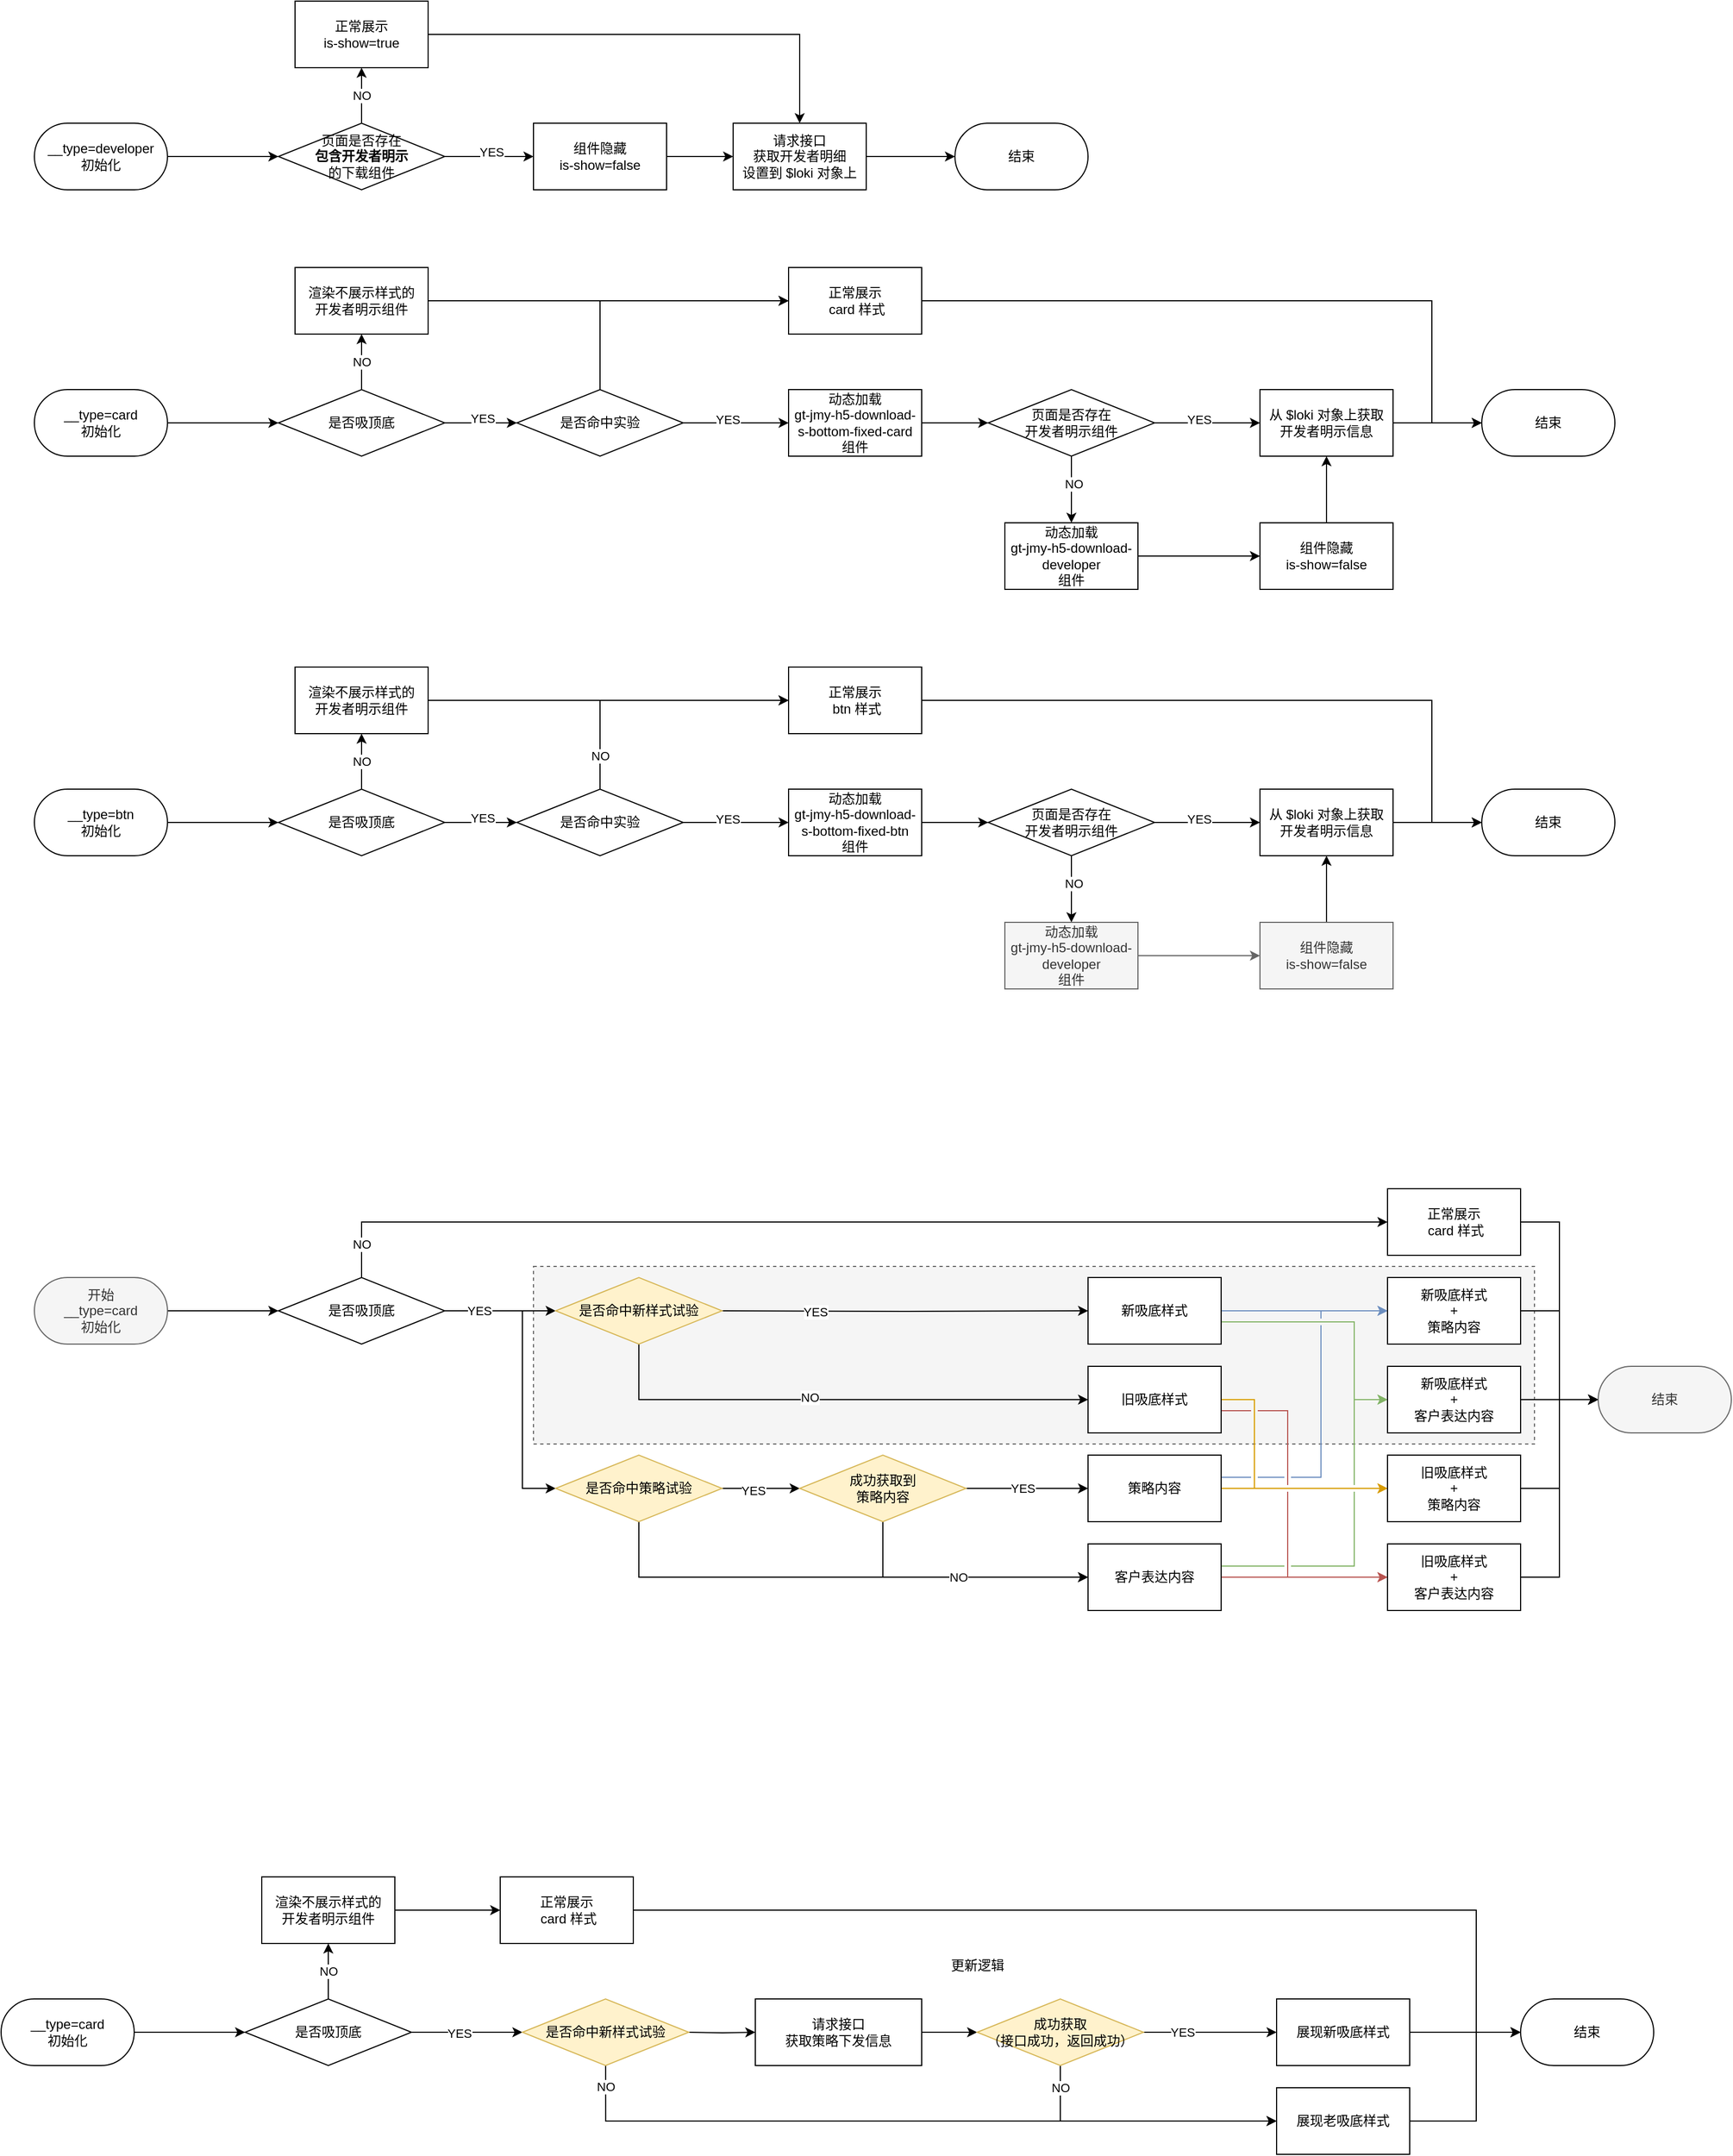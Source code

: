 <mxfile version="15.8.2" type="github">
  <diagram id="0uxpw8byp_DEsFdJM_-7" name="第 1 页">
    <mxGraphModel dx="1796" dy="1246" grid="1" gridSize="10" guides="1" tooltips="1" connect="1" arrows="1" fold="1" page="1" pageScale="1" pageWidth="2339" pageHeight="3300" math="0" shadow="0">
      <root>
        <mxCell id="0" />
        <mxCell id="1" parent="0" />
        <mxCell id="_7BlRT7p0UOfWrWNUZ_J-142" value="" style="rounded=0;whiteSpace=wrap;html=1;dashed=1;fontColor=#333333;strokeColor=#666666;fillColor=#f5f5f5;" vertex="1" parent="1">
          <mxGeometry x="650" y="1340" width="902.5" height="160" as="geometry" />
        </mxCell>
        <mxCell id="JkWxlJZMfmTffYu8_tzW-5" value="" style="edgeStyle=orthogonalEdgeStyle;rounded=0;orthogonalLoop=1;jettySize=auto;html=1;" parent="1" source="JkWxlJZMfmTffYu8_tzW-1" target="JkWxlJZMfmTffYu8_tzW-4" edge="1">
          <mxGeometry relative="1" as="geometry" />
        </mxCell>
        <mxCell id="JkWxlJZMfmTffYu8_tzW-1" value="__type=card&lt;br&gt;初始化" style="rounded=1;whiteSpace=wrap;html=1;arcSize=50;" parent="1" vertex="1">
          <mxGeometry x="200" y="550" width="120" height="60" as="geometry" />
        </mxCell>
        <mxCell id="JkWxlJZMfmTffYu8_tzW-7" value="" style="edgeStyle=orthogonalEdgeStyle;rounded=0;orthogonalLoop=1;jettySize=auto;html=1;entryX=0;entryY=0.5;entryDx=0;entryDy=0;" parent="1" source="JkWxlJZMfmTffYu8_tzW-4" target="JkWxlJZMfmTffYu8_tzW-29" edge="1">
          <mxGeometry relative="1" as="geometry">
            <mxPoint x="750" y="580" as="targetPoint" />
          </mxGeometry>
        </mxCell>
        <mxCell id="JkWxlJZMfmTffYu8_tzW-8" value="YES" style="edgeLabel;html=1;align=center;verticalAlign=middle;resizable=0;points=[];" parent="JkWxlJZMfmTffYu8_tzW-7" vertex="1" connectable="0">
          <mxGeometry x="0.032" y="4" relative="1" as="geometry">
            <mxPoint as="offset" />
          </mxGeometry>
        </mxCell>
        <mxCell id="JkWxlJZMfmTffYu8_tzW-10" value="NO&lt;br&gt;" style="edgeStyle=orthogonalEdgeStyle;rounded=0;orthogonalLoop=1;jettySize=auto;html=1;" parent="1" source="JkWxlJZMfmTffYu8_tzW-4" target="JkWxlJZMfmTffYu8_tzW-9" edge="1">
          <mxGeometry relative="1" as="geometry">
            <Array as="points">
              <mxPoint x="495" y="490" />
            </Array>
          </mxGeometry>
        </mxCell>
        <mxCell id="JkWxlJZMfmTffYu8_tzW-4" value="是否吸顶底&lt;span&gt;&lt;br&gt;&lt;/span&gt;" style="rhombus;whiteSpace=wrap;html=1;rounded=1;arcSize=0;" parent="1" vertex="1">
          <mxGeometry x="420" y="550" width="150" height="60" as="geometry" />
        </mxCell>
        <mxCell id="JkWxlJZMfmTffYu8_tzW-34" style="edgeStyle=orthogonalEdgeStyle;rounded=0;orthogonalLoop=1;jettySize=auto;html=1;entryX=0;entryY=0.5;entryDx=0;entryDy=0;" parent="1" source="JkWxlJZMfmTffYu8_tzW-9" target="JkWxlJZMfmTffYu8_tzW-33" edge="1">
          <mxGeometry relative="1" as="geometry" />
        </mxCell>
        <mxCell id="JkWxlJZMfmTffYu8_tzW-9" value="渲染不展示样式的&lt;br&gt;开发者明示组件" style="whiteSpace=wrap;html=1;rounded=1;arcSize=0;" parent="1" vertex="1">
          <mxGeometry x="435" y="440" width="120" height="60" as="geometry" />
        </mxCell>
        <mxCell id="JkWxlJZMfmTffYu8_tzW-12" value="" style="edgeStyle=orthogonalEdgeStyle;rounded=0;orthogonalLoop=1;jettySize=auto;html=1;" parent="1" source="JkWxlJZMfmTffYu8_tzW-13" target="JkWxlJZMfmTffYu8_tzW-17" edge="1">
          <mxGeometry relative="1" as="geometry" />
        </mxCell>
        <mxCell id="JkWxlJZMfmTffYu8_tzW-13" value="__type=developer&lt;br&gt;初始化" style="rounded=1;whiteSpace=wrap;html=1;arcSize=50;" parent="1" vertex="1">
          <mxGeometry x="200" y="310" width="120" height="60" as="geometry" />
        </mxCell>
        <mxCell id="JkWxlJZMfmTffYu8_tzW-14" value="" style="edgeStyle=orthogonalEdgeStyle;rounded=0;orthogonalLoop=1;jettySize=auto;html=1;" parent="1" source="JkWxlJZMfmTffYu8_tzW-17" target="JkWxlJZMfmTffYu8_tzW-18" edge="1">
          <mxGeometry relative="1" as="geometry" />
        </mxCell>
        <mxCell id="JkWxlJZMfmTffYu8_tzW-15" value="YES" style="edgeLabel;html=1;align=center;verticalAlign=middle;resizable=0;points=[];" parent="JkWxlJZMfmTffYu8_tzW-14" vertex="1" connectable="0">
          <mxGeometry x="0.032" y="4" relative="1" as="geometry">
            <mxPoint as="offset" />
          </mxGeometry>
        </mxCell>
        <mxCell id="JkWxlJZMfmTffYu8_tzW-16" value="NO" style="edgeStyle=orthogonalEdgeStyle;rounded=0;orthogonalLoop=1;jettySize=auto;html=1;" parent="1" source="JkWxlJZMfmTffYu8_tzW-17" target="JkWxlJZMfmTffYu8_tzW-20" edge="1">
          <mxGeometry relative="1" as="geometry">
            <Array as="points">
              <mxPoint x="495" y="250" />
            </Array>
          </mxGeometry>
        </mxCell>
        <mxCell id="JkWxlJZMfmTffYu8_tzW-17" value="&lt;span&gt;页面是否存在&lt;br&gt;&lt;b&gt;包含开发者明示&lt;/b&gt;&lt;br&gt;的下载组件&lt;br&gt;&lt;/span&gt;" style="rhombus;whiteSpace=wrap;html=1;rounded=1;arcSize=0;" parent="1" vertex="1">
          <mxGeometry x="420" y="310" width="150" height="60" as="geometry" />
        </mxCell>
        <mxCell id="JkWxlJZMfmTffYu8_tzW-24" value="" style="edgeStyle=orthogonalEdgeStyle;rounded=0;orthogonalLoop=1;jettySize=auto;html=1;" parent="1" source="JkWxlJZMfmTffYu8_tzW-18" target="JkWxlJZMfmTffYu8_tzW-21" edge="1">
          <mxGeometry relative="1" as="geometry" />
        </mxCell>
        <mxCell id="JkWxlJZMfmTffYu8_tzW-18" value="组件隐藏&lt;br&gt;is-show=false" style="whiteSpace=wrap;html=1;rounded=1;arcSize=0;" parent="1" vertex="1">
          <mxGeometry x="650" y="310" width="120" height="60" as="geometry" />
        </mxCell>
        <mxCell id="JkWxlJZMfmTffYu8_tzW-22" value="" style="edgeStyle=orthogonalEdgeStyle;rounded=0;orthogonalLoop=1;jettySize=auto;html=1;" parent="1" source="JkWxlJZMfmTffYu8_tzW-20" target="JkWxlJZMfmTffYu8_tzW-21" edge="1">
          <mxGeometry relative="1" as="geometry" />
        </mxCell>
        <mxCell id="JkWxlJZMfmTffYu8_tzW-20" value="正常展示&lt;br&gt;is-show=true" style="whiteSpace=wrap;html=1;rounded=1;arcSize=0;" parent="1" vertex="1">
          <mxGeometry x="435" y="200" width="120" height="60" as="geometry" />
        </mxCell>
        <mxCell id="JkWxlJZMfmTffYu8_tzW-28" value="" style="edgeStyle=orthogonalEdgeStyle;rounded=0;orthogonalLoop=1;jettySize=auto;html=1;" parent="1" source="JkWxlJZMfmTffYu8_tzW-21" target="JkWxlJZMfmTffYu8_tzW-27" edge="1">
          <mxGeometry relative="1" as="geometry" />
        </mxCell>
        <mxCell id="JkWxlJZMfmTffYu8_tzW-21" value="请求接口&lt;br&gt;获取开发者明细&lt;br&gt;设置到 $loki 对象上" style="whiteSpace=wrap;html=1;rounded=1;arcSize=0;" parent="1" vertex="1">
          <mxGeometry x="830" y="310" width="120" height="60" as="geometry" />
        </mxCell>
        <mxCell id="JkWxlJZMfmTffYu8_tzW-27" value="结束" style="whiteSpace=wrap;html=1;rounded=1;arcSize=50;" parent="1" vertex="1">
          <mxGeometry x="1030" y="310" width="120" height="60" as="geometry" />
        </mxCell>
        <mxCell id="JkWxlJZMfmTffYu8_tzW-31" value="" style="edgeStyle=orthogonalEdgeStyle;rounded=0;orthogonalLoop=1;jettySize=auto;html=1;" parent="1" source="JkWxlJZMfmTffYu8_tzW-29" target="JkWxlJZMfmTffYu8_tzW-30" edge="1">
          <mxGeometry relative="1" as="geometry" />
        </mxCell>
        <mxCell id="JkWxlJZMfmTffYu8_tzW-32" value="YES" style="edgeLabel;html=1;align=center;verticalAlign=middle;resizable=0;points=[];" parent="JkWxlJZMfmTffYu8_tzW-31" vertex="1" connectable="0">
          <mxGeometry x="-0.168" y="3" relative="1" as="geometry">
            <mxPoint as="offset" />
          </mxGeometry>
        </mxCell>
        <mxCell id="JkWxlJZMfmTffYu8_tzW-35" style="edgeStyle=orthogonalEdgeStyle;rounded=0;orthogonalLoop=1;jettySize=auto;html=1;entryX=0;entryY=0.5;entryDx=0;entryDy=0;" parent="1" source="JkWxlJZMfmTffYu8_tzW-29" target="JkWxlJZMfmTffYu8_tzW-33" edge="1">
          <mxGeometry relative="1" as="geometry">
            <Array as="points">
              <mxPoint x="710" y="470" />
            </Array>
          </mxGeometry>
        </mxCell>
        <mxCell id="JkWxlJZMfmTffYu8_tzW-29" value="&lt;span&gt;是否命中实验&lt;br&gt;&lt;/span&gt;" style="rhombus;whiteSpace=wrap;html=1;rounded=1;arcSize=0;" parent="1" vertex="1">
          <mxGeometry x="635" y="550" width="150" height="60" as="geometry" />
        </mxCell>
        <mxCell id="JkWxlJZMfmTffYu8_tzW-37" value="" style="edgeStyle=orthogonalEdgeStyle;rounded=0;orthogonalLoop=1;jettySize=auto;html=1;" parent="1" source="JkWxlJZMfmTffYu8_tzW-30" target="JkWxlJZMfmTffYu8_tzW-36" edge="1">
          <mxGeometry relative="1" as="geometry" />
        </mxCell>
        <mxCell id="JkWxlJZMfmTffYu8_tzW-30" value="动态加载&lt;br&gt;gt-jmy-h5-download-s-bottom-fixed-card&lt;br&gt;组件" style="whiteSpace=wrap;html=1;rounded=1;arcSize=0;" parent="1" vertex="1">
          <mxGeometry x="880" y="550" width="120" height="60" as="geometry" />
        </mxCell>
        <mxCell id="JkWxlJZMfmTffYu8_tzW-41" style="edgeStyle=orthogonalEdgeStyle;rounded=0;orthogonalLoop=1;jettySize=auto;html=1;entryX=0;entryY=0.5;entryDx=0;entryDy=0;" parent="1" source="JkWxlJZMfmTffYu8_tzW-33" target="JkWxlJZMfmTffYu8_tzW-49" edge="1">
          <mxGeometry relative="1" as="geometry">
            <mxPoint x="1500" y="580" as="targetPoint" />
            <Array as="points">
              <mxPoint x="1460" y="470" />
              <mxPoint x="1460" y="580" />
            </Array>
          </mxGeometry>
        </mxCell>
        <mxCell id="JkWxlJZMfmTffYu8_tzW-33" value="正常展示&lt;br&gt;&amp;nbsp;card 样式" style="whiteSpace=wrap;html=1;rounded=1;arcSize=0;" parent="1" vertex="1">
          <mxGeometry x="880" y="440" width="120" height="60" as="geometry" />
        </mxCell>
        <mxCell id="JkWxlJZMfmTffYu8_tzW-39" value="" style="edgeStyle=orthogonalEdgeStyle;rounded=0;orthogonalLoop=1;jettySize=auto;html=1;" parent="1" source="JkWxlJZMfmTffYu8_tzW-36" target="JkWxlJZMfmTffYu8_tzW-38" edge="1">
          <mxGeometry relative="1" as="geometry" />
        </mxCell>
        <mxCell id="JkWxlJZMfmTffYu8_tzW-40" value="YES" style="edgeLabel;html=1;align=center;verticalAlign=middle;resizable=0;points=[];" parent="JkWxlJZMfmTffYu8_tzW-39" vertex="1" connectable="0">
          <mxGeometry x="-0.168" y="3" relative="1" as="geometry">
            <mxPoint as="offset" />
          </mxGeometry>
        </mxCell>
        <mxCell id="JkWxlJZMfmTffYu8_tzW-43" value="" style="edgeStyle=orthogonalEdgeStyle;rounded=0;orthogonalLoop=1;jettySize=auto;html=1;" parent="1" source="JkWxlJZMfmTffYu8_tzW-36" target="JkWxlJZMfmTffYu8_tzW-42" edge="1">
          <mxGeometry relative="1" as="geometry" />
        </mxCell>
        <mxCell id="JkWxlJZMfmTffYu8_tzW-44" value="NO" style="edgeLabel;html=1;align=center;verticalAlign=middle;resizable=0;points=[];" parent="JkWxlJZMfmTffYu8_tzW-43" vertex="1" connectable="0">
          <mxGeometry x="-0.191" y="2" relative="1" as="geometry">
            <mxPoint as="offset" />
          </mxGeometry>
        </mxCell>
        <mxCell id="JkWxlJZMfmTffYu8_tzW-36" value="&lt;span&gt;页面是否存在&lt;br&gt;开发者明示组件&lt;br&gt;&lt;/span&gt;" style="rhombus;whiteSpace=wrap;html=1;rounded=1;arcSize=0;" parent="1" vertex="1">
          <mxGeometry x="1060" y="550" width="150" height="60" as="geometry" />
        </mxCell>
        <mxCell id="JkWxlJZMfmTffYu8_tzW-50" value="" style="edgeStyle=orthogonalEdgeStyle;rounded=0;orthogonalLoop=1;jettySize=auto;html=1;" parent="1" source="JkWxlJZMfmTffYu8_tzW-38" target="JkWxlJZMfmTffYu8_tzW-49" edge="1">
          <mxGeometry relative="1" as="geometry" />
        </mxCell>
        <mxCell id="JkWxlJZMfmTffYu8_tzW-38" value="从 $loki 对象上获取&lt;br&gt;开发者明示信息" style="whiteSpace=wrap;html=1;rounded=1;arcSize=0;" parent="1" vertex="1">
          <mxGeometry x="1305" y="550" width="120" height="60" as="geometry" />
        </mxCell>
        <mxCell id="JkWxlJZMfmTffYu8_tzW-47" value="" style="edgeStyle=orthogonalEdgeStyle;rounded=0;orthogonalLoop=1;jettySize=auto;html=1;" parent="1" source="JkWxlJZMfmTffYu8_tzW-42" target="JkWxlJZMfmTffYu8_tzW-46" edge="1">
          <mxGeometry relative="1" as="geometry" />
        </mxCell>
        <mxCell id="JkWxlJZMfmTffYu8_tzW-42" value="动态加载&lt;br&gt;gt-jmy-h5-download-developer&lt;br&gt;组件" style="whiteSpace=wrap;html=1;rounded=1;arcSize=0;" parent="1" vertex="1">
          <mxGeometry x="1075" y="670" width="120" height="60" as="geometry" />
        </mxCell>
        <mxCell id="JkWxlJZMfmTffYu8_tzW-48" value="" style="edgeStyle=orthogonalEdgeStyle;rounded=0;orthogonalLoop=1;jettySize=auto;html=1;" parent="1" source="JkWxlJZMfmTffYu8_tzW-46" target="JkWxlJZMfmTffYu8_tzW-38" edge="1">
          <mxGeometry relative="1" as="geometry" />
        </mxCell>
        <mxCell id="JkWxlJZMfmTffYu8_tzW-46" value="组件隐藏&lt;br&gt;is-show=false" style="whiteSpace=wrap;html=1;rounded=1;arcSize=0;" parent="1" vertex="1">
          <mxGeometry x="1305" y="670" width="120" height="60" as="geometry" />
        </mxCell>
        <mxCell id="JkWxlJZMfmTffYu8_tzW-49" value="结束" style="whiteSpace=wrap;html=1;rounded=1;arcSize=50;" parent="1" vertex="1">
          <mxGeometry x="1505" y="550" width="120" height="60" as="geometry" />
        </mxCell>
        <mxCell id="cxqB5u42ENr0vDV67GJN-1" value="" style="edgeStyle=orthogonalEdgeStyle;rounded=0;orthogonalLoop=1;jettySize=auto;html=1;" parent="1" source="cxqB5u42ENr0vDV67GJN-2" target="cxqB5u42ENr0vDV67GJN-6" edge="1">
          <mxGeometry relative="1" as="geometry" />
        </mxCell>
        <mxCell id="cxqB5u42ENr0vDV67GJN-2" value="__type=btn&lt;br&gt;初始化" style="rounded=1;whiteSpace=wrap;html=1;arcSize=50;" parent="1" vertex="1">
          <mxGeometry x="200" y="910" width="120" height="60" as="geometry" />
        </mxCell>
        <mxCell id="cxqB5u42ENr0vDV67GJN-3" value="" style="edgeStyle=orthogonalEdgeStyle;rounded=0;orthogonalLoop=1;jettySize=auto;html=1;entryX=0;entryY=0.5;entryDx=0;entryDy=0;" parent="1" source="cxqB5u42ENr0vDV67GJN-6" target="cxqB5u42ENr0vDV67GJN-12" edge="1">
          <mxGeometry relative="1" as="geometry">
            <mxPoint x="750" y="940" as="targetPoint" />
          </mxGeometry>
        </mxCell>
        <mxCell id="cxqB5u42ENr0vDV67GJN-4" value="YES" style="edgeLabel;html=1;align=center;verticalAlign=middle;resizable=0;points=[];" parent="cxqB5u42ENr0vDV67GJN-3" vertex="1" connectable="0">
          <mxGeometry x="0.032" y="4" relative="1" as="geometry">
            <mxPoint as="offset" />
          </mxGeometry>
        </mxCell>
        <mxCell id="cxqB5u42ENr0vDV67GJN-5" value="NO&lt;br&gt;" style="edgeStyle=orthogonalEdgeStyle;rounded=0;orthogonalLoop=1;jettySize=auto;html=1;" parent="1" source="cxqB5u42ENr0vDV67GJN-6" target="cxqB5u42ENr0vDV67GJN-8" edge="1">
          <mxGeometry relative="1" as="geometry">
            <Array as="points">
              <mxPoint x="495" y="850" />
            </Array>
          </mxGeometry>
        </mxCell>
        <mxCell id="cxqB5u42ENr0vDV67GJN-6" value="是否吸顶底&lt;span&gt;&lt;br&gt;&lt;/span&gt;" style="rhombus;whiteSpace=wrap;html=1;rounded=1;arcSize=0;" parent="1" vertex="1">
          <mxGeometry x="420" y="910" width="150" height="60" as="geometry" />
        </mxCell>
        <mxCell id="cxqB5u42ENr0vDV67GJN-7" style="edgeStyle=orthogonalEdgeStyle;rounded=0;orthogonalLoop=1;jettySize=auto;html=1;entryX=0;entryY=0.5;entryDx=0;entryDy=0;" parent="1" source="cxqB5u42ENr0vDV67GJN-8" target="cxqB5u42ENr0vDV67GJN-16" edge="1">
          <mxGeometry relative="1" as="geometry" />
        </mxCell>
        <mxCell id="cxqB5u42ENr0vDV67GJN-8" value="渲染不展示样式的&lt;br&gt;开发者明示组件" style="whiteSpace=wrap;html=1;rounded=1;arcSize=0;" parent="1" vertex="1">
          <mxGeometry x="435" y="800" width="120" height="60" as="geometry" />
        </mxCell>
        <mxCell id="cxqB5u42ENr0vDV67GJN-9" value="" style="edgeStyle=orthogonalEdgeStyle;rounded=0;orthogonalLoop=1;jettySize=auto;html=1;" parent="1" source="cxqB5u42ENr0vDV67GJN-12" target="cxqB5u42ENr0vDV67GJN-14" edge="1">
          <mxGeometry relative="1" as="geometry" />
        </mxCell>
        <mxCell id="cxqB5u42ENr0vDV67GJN-10" value="YES" style="edgeLabel;html=1;align=center;verticalAlign=middle;resizable=0;points=[];" parent="cxqB5u42ENr0vDV67GJN-9" vertex="1" connectable="0">
          <mxGeometry x="-0.168" y="3" relative="1" as="geometry">
            <mxPoint as="offset" />
          </mxGeometry>
        </mxCell>
        <mxCell id="cxqB5u42ENr0vDV67GJN-11" style="edgeStyle=orthogonalEdgeStyle;rounded=0;orthogonalLoop=1;jettySize=auto;html=1;entryX=0;entryY=0.5;entryDx=0;entryDy=0;" parent="1" source="cxqB5u42ENr0vDV67GJN-12" target="cxqB5u42ENr0vDV67GJN-16" edge="1">
          <mxGeometry relative="1" as="geometry">
            <Array as="points">
              <mxPoint x="710" y="830" />
            </Array>
          </mxGeometry>
        </mxCell>
        <mxCell id="cxqB5u42ENr0vDV67GJN-29" value="NO" style="edgeLabel;html=1;align=center;verticalAlign=middle;resizable=0;points=[];" parent="cxqB5u42ENr0vDV67GJN-11" vertex="1" connectable="0">
          <mxGeometry x="-0.584" relative="1" as="geometry">
            <mxPoint y="22" as="offset" />
          </mxGeometry>
        </mxCell>
        <mxCell id="cxqB5u42ENr0vDV67GJN-12" value="&lt;span&gt;是否命中实验&lt;br&gt;&lt;/span&gt;" style="rhombus;whiteSpace=wrap;html=1;rounded=1;arcSize=0;" parent="1" vertex="1">
          <mxGeometry x="635" y="910" width="150" height="60" as="geometry" />
        </mxCell>
        <mxCell id="cxqB5u42ENr0vDV67GJN-13" value="" style="edgeStyle=orthogonalEdgeStyle;rounded=0;orthogonalLoop=1;jettySize=auto;html=1;" parent="1" source="cxqB5u42ENr0vDV67GJN-14" target="cxqB5u42ENr0vDV67GJN-21" edge="1">
          <mxGeometry relative="1" as="geometry" />
        </mxCell>
        <mxCell id="cxqB5u42ENr0vDV67GJN-14" value="动态加载&lt;br&gt;gt-jmy-h5-download-s-bottom-fixed-btn&lt;br&gt;组件" style="whiteSpace=wrap;html=1;rounded=1;arcSize=0;" parent="1" vertex="1">
          <mxGeometry x="880" y="910" width="120" height="60" as="geometry" />
        </mxCell>
        <mxCell id="cxqB5u42ENr0vDV67GJN-15" style="edgeStyle=orthogonalEdgeStyle;rounded=0;orthogonalLoop=1;jettySize=auto;html=1;entryX=0;entryY=0.5;entryDx=0;entryDy=0;" parent="1" source="cxqB5u42ENr0vDV67GJN-16" target="cxqB5u42ENr0vDV67GJN-28" edge="1">
          <mxGeometry relative="1" as="geometry">
            <mxPoint x="1500" y="940" as="targetPoint" />
            <Array as="points">
              <mxPoint x="1460" y="830" />
              <mxPoint x="1460" y="940" />
            </Array>
          </mxGeometry>
        </mxCell>
        <mxCell id="cxqB5u42ENr0vDV67GJN-16" value="正常展示&lt;br&gt;&amp;nbsp;btn 样式" style="whiteSpace=wrap;html=1;rounded=1;arcSize=0;" parent="1" vertex="1">
          <mxGeometry x="880" y="800" width="120" height="60" as="geometry" />
        </mxCell>
        <mxCell id="cxqB5u42ENr0vDV67GJN-17" value="" style="edgeStyle=orthogonalEdgeStyle;rounded=0;orthogonalLoop=1;jettySize=auto;html=1;" parent="1" source="cxqB5u42ENr0vDV67GJN-21" target="cxqB5u42ENr0vDV67GJN-23" edge="1">
          <mxGeometry relative="1" as="geometry" />
        </mxCell>
        <mxCell id="cxqB5u42ENr0vDV67GJN-18" value="YES" style="edgeLabel;html=1;align=center;verticalAlign=middle;resizable=0;points=[];" parent="cxqB5u42ENr0vDV67GJN-17" vertex="1" connectable="0">
          <mxGeometry x="-0.168" y="3" relative="1" as="geometry">
            <mxPoint as="offset" />
          </mxGeometry>
        </mxCell>
        <mxCell id="cxqB5u42ENr0vDV67GJN-19" value="" style="edgeStyle=orthogonalEdgeStyle;rounded=0;orthogonalLoop=1;jettySize=auto;html=1;" parent="1" source="cxqB5u42ENr0vDV67GJN-21" target="cxqB5u42ENr0vDV67GJN-25" edge="1">
          <mxGeometry relative="1" as="geometry" />
        </mxCell>
        <mxCell id="cxqB5u42ENr0vDV67GJN-20" value="NO" style="edgeLabel;html=1;align=center;verticalAlign=middle;resizable=0;points=[];" parent="cxqB5u42ENr0vDV67GJN-19" vertex="1" connectable="0">
          <mxGeometry x="-0.191" y="2" relative="1" as="geometry">
            <mxPoint as="offset" />
          </mxGeometry>
        </mxCell>
        <mxCell id="cxqB5u42ENr0vDV67GJN-21" value="&lt;span&gt;页面是否存在&lt;br&gt;开发者明示组件&lt;br&gt;&lt;/span&gt;" style="rhombus;whiteSpace=wrap;html=1;rounded=1;arcSize=0;" parent="1" vertex="1">
          <mxGeometry x="1060" y="910" width="150" height="60" as="geometry" />
        </mxCell>
        <mxCell id="cxqB5u42ENr0vDV67GJN-22" value="" style="edgeStyle=orthogonalEdgeStyle;rounded=0;orthogonalLoop=1;jettySize=auto;html=1;" parent="1" source="cxqB5u42ENr0vDV67GJN-23" target="cxqB5u42ENr0vDV67GJN-28" edge="1">
          <mxGeometry relative="1" as="geometry" />
        </mxCell>
        <mxCell id="cxqB5u42ENr0vDV67GJN-23" value="从 $loki 对象上获取&lt;br&gt;开发者明示信息" style="whiteSpace=wrap;html=1;rounded=1;arcSize=0;" parent="1" vertex="1">
          <mxGeometry x="1305" y="910" width="120" height="60" as="geometry" />
        </mxCell>
        <mxCell id="cxqB5u42ENr0vDV67GJN-24" value="" style="edgeStyle=orthogonalEdgeStyle;rounded=0;orthogonalLoop=1;jettySize=auto;html=1;fillColor=#f5f5f5;strokeColor=#666666;" parent="1" source="cxqB5u42ENr0vDV67GJN-25" target="cxqB5u42ENr0vDV67GJN-27" edge="1">
          <mxGeometry relative="1" as="geometry" />
        </mxCell>
        <mxCell id="cxqB5u42ENr0vDV67GJN-25" value="动态加载&lt;br&gt;gt-jmy-h5-download-developer&lt;br&gt;组件" style="whiteSpace=wrap;html=1;rounded=1;arcSize=0;fillColor=#f5f5f5;fontColor=#333333;strokeColor=#666666;" parent="1" vertex="1">
          <mxGeometry x="1075" y="1030" width="120" height="60" as="geometry" />
        </mxCell>
        <mxCell id="cxqB5u42ENr0vDV67GJN-26" value="" style="edgeStyle=orthogonalEdgeStyle;rounded=0;orthogonalLoop=1;jettySize=auto;html=1;" parent="1" source="cxqB5u42ENr0vDV67GJN-27" target="cxqB5u42ENr0vDV67GJN-23" edge="1">
          <mxGeometry relative="1" as="geometry" />
        </mxCell>
        <mxCell id="cxqB5u42ENr0vDV67GJN-27" value="组件隐藏&lt;br&gt;is-show=false" style="whiteSpace=wrap;html=1;rounded=1;arcSize=0;fillColor=#f5f5f5;fontColor=#333333;strokeColor=#666666;" parent="1" vertex="1">
          <mxGeometry x="1305" y="1030" width="120" height="60" as="geometry" />
        </mxCell>
        <mxCell id="cxqB5u42ENr0vDV67GJN-28" value="结束" style="whiteSpace=wrap;html=1;rounded=1;arcSize=50;" parent="1" vertex="1">
          <mxGeometry x="1505" y="910" width="120" height="60" as="geometry" />
        </mxCell>
        <mxCell id="_7BlRT7p0UOfWrWNUZ_J-1" value="" style="edgeStyle=orthogonalEdgeStyle;rounded=0;orthogonalLoop=1;jettySize=auto;html=1;" edge="1" parent="1" source="_7BlRT7p0UOfWrWNUZ_J-2" target="_7BlRT7p0UOfWrWNUZ_J-6">
          <mxGeometry relative="1" as="geometry" />
        </mxCell>
        <mxCell id="_7BlRT7p0UOfWrWNUZ_J-2" value="开始&lt;br&gt;__type=card&lt;br&gt;初始化" style="rounded=1;whiteSpace=wrap;html=1;arcSize=50;fillColor=#f5f5f5;fontColor=#333333;strokeColor=#666666;" vertex="1" parent="1">
          <mxGeometry x="200" y="1350" width="120" height="60" as="geometry" />
        </mxCell>
        <mxCell id="_7BlRT7p0UOfWrWNUZ_J-61" style="edgeStyle=orthogonalEdgeStyle;rounded=0;orthogonalLoop=1;jettySize=auto;html=1;entryX=0;entryY=0.5;entryDx=0;entryDy=0;fontColor=#000000;" edge="1" parent="1" source="_7BlRT7p0UOfWrWNUZ_J-6">
          <mxGeometry relative="1" as="geometry">
            <mxPoint x="670" y="1380" as="targetPoint" />
          </mxGeometry>
        </mxCell>
        <mxCell id="_7BlRT7p0UOfWrWNUZ_J-94" style="edgeStyle=orthogonalEdgeStyle;rounded=0;orthogonalLoop=1;jettySize=auto;html=1;entryX=0;entryY=0.5;entryDx=0;entryDy=0;fontColor=#000000;" edge="1" parent="1" source="_7BlRT7p0UOfWrWNUZ_J-6" target="_7BlRT7p0UOfWrWNUZ_J-66">
          <mxGeometry relative="1" as="geometry">
            <Array as="points">
              <mxPoint x="640" y="1380" />
              <mxPoint x="640" y="1540" />
            </Array>
          </mxGeometry>
        </mxCell>
        <mxCell id="_7BlRT7p0UOfWrWNUZ_J-99" value="YES" style="edgeLabel;html=1;align=center;verticalAlign=middle;resizable=0;points=[];fontColor=#000000;" vertex="1" connectable="0" parent="_7BlRT7p0UOfWrWNUZ_J-94">
          <mxGeometry x="-0.55" y="2" relative="1" as="geometry">
            <mxPoint x="-28" y="2" as="offset" />
          </mxGeometry>
        </mxCell>
        <mxCell id="_7BlRT7p0UOfWrWNUZ_J-139" style="edgeStyle=orthogonalEdgeStyle;rounded=0;jumpStyle=gap;orthogonalLoop=1;jettySize=auto;html=1;entryX=0;entryY=0.5;entryDx=0;entryDy=0;fontColor=#000000;" edge="1" parent="1" source="_7BlRT7p0UOfWrWNUZ_J-6" target="_7BlRT7p0UOfWrWNUZ_J-16">
          <mxGeometry relative="1" as="geometry">
            <Array as="points">
              <mxPoint x="495" y="1300" />
            </Array>
          </mxGeometry>
        </mxCell>
        <mxCell id="_7BlRT7p0UOfWrWNUZ_J-140" value="NO" style="edgeLabel;html=1;align=center;verticalAlign=middle;resizable=0;points=[];fontColor=#000000;" vertex="1" connectable="0" parent="_7BlRT7p0UOfWrWNUZ_J-139">
          <mxGeometry x="-0.936" y="4" relative="1" as="geometry">
            <mxPoint x="4" y="1" as="offset" />
          </mxGeometry>
        </mxCell>
        <mxCell id="_7BlRT7p0UOfWrWNUZ_J-6" value="是否吸顶底&lt;span&gt;&lt;br&gt;&lt;/span&gt;" style="rhombus;whiteSpace=wrap;html=1;rounded=1;arcSize=0;" vertex="1" parent="1">
          <mxGeometry x="420" y="1350" width="150" height="60" as="geometry" />
        </mxCell>
        <mxCell id="_7BlRT7p0UOfWrWNUZ_J-9" value="" style="edgeStyle=orthogonalEdgeStyle;rounded=0;orthogonalLoop=1;jettySize=auto;html=1;entryX=0;entryY=0.5;entryDx=0;entryDy=0;" edge="1" parent="1" target="_7BlRT7p0UOfWrWNUZ_J-100">
          <mxGeometry relative="1" as="geometry">
            <mxPoint x="820" y="1380" as="sourcePoint" />
            <mxPoint x="880" y="1380" as="targetPoint" />
          </mxGeometry>
        </mxCell>
        <mxCell id="_7BlRT7p0UOfWrWNUZ_J-95" value="YES" style="edgeLabel;html=1;align=center;verticalAlign=middle;resizable=0;points=[];fontColor=#000000;" vertex="1" connectable="0" parent="_7BlRT7p0UOfWrWNUZ_J-9">
          <mxGeometry x="-0.047" y="-1" relative="1" as="geometry">
            <mxPoint x="-74" y="-1" as="offset" />
          </mxGeometry>
        </mxCell>
        <mxCell id="_7BlRT7p0UOfWrWNUZ_J-138" style="edgeStyle=orthogonalEdgeStyle;rounded=0;jumpStyle=gap;orthogonalLoop=1;jettySize=auto;html=1;entryX=0;entryY=0.5;entryDx=0;entryDy=0;fontColor=#000000;" edge="1" parent="1" source="_7BlRT7p0UOfWrWNUZ_J-16" target="_7BlRT7p0UOfWrWNUZ_J-133">
          <mxGeometry relative="1" as="geometry" />
        </mxCell>
        <mxCell id="_7BlRT7p0UOfWrWNUZ_J-16" value="正常展示&lt;br&gt;&amp;nbsp;card 样式" style="whiteSpace=wrap;html=1;rounded=1;arcSize=0;" vertex="1" parent="1">
          <mxGeometry x="1420" y="1270" width="120" height="60" as="geometry" />
        </mxCell>
        <mxCell id="_7BlRT7p0UOfWrWNUZ_J-113" style="edgeStyle=orthogonalEdgeStyle;rounded=0;orthogonalLoop=1;jettySize=auto;html=1;entryX=0;entryY=0.5;entryDx=0;entryDy=0;fontColor=#000000;" edge="1" parent="1" source="_7BlRT7p0UOfWrWNUZ_J-65" target="_7BlRT7p0UOfWrWNUZ_J-112">
          <mxGeometry relative="1" as="geometry">
            <Array as="points">
              <mxPoint x="745" y="1460" />
            </Array>
          </mxGeometry>
        </mxCell>
        <mxCell id="_7BlRT7p0UOfWrWNUZ_J-141" value="NO" style="edgeLabel;html=1;align=center;verticalAlign=middle;resizable=0;points=[];fontColor=#000000;" vertex="1" connectable="0" parent="_7BlRT7p0UOfWrWNUZ_J-113">
          <mxGeometry x="-0.106" y="2" relative="1" as="geometry">
            <mxPoint as="offset" />
          </mxGeometry>
        </mxCell>
        <mxCell id="_7BlRT7p0UOfWrWNUZ_J-65" value="&lt;span&gt;是否命中新样式试验&lt;br&gt;&lt;/span&gt;" style="rhombus;whiteSpace=wrap;html=1;rounded=1;arcSize=0;fillColor=#fff2cc;strokeColor=#d6b656;" vertex="1" parent="1">
          <mxGeometry x="670" y="1350" width="150" height="60" as="geometry" />
        </mxCell>
        <mxCell id="_7BlRT7p0UOfWrWNUZ_J-96" style="edgeStyle=orthogonalEdgeStyle;rounded=0;orthogonalLoop=1;jettySize=auto;html=1;fontColor=#000000;entryX=0;entryY=0.5;entryDx=0;entryDy=0;" edge="1" parent="1" source="_7BlRT7p0UOfWrWNUZ_J-66" target="_7BlRT7p0UOfWrWNUZ_J-103">
          <mxGeometry relative="1" as="geometry">
            <mxPoint x="900" y="1521" as="targetPoint" />
          </mxGeometry>
        </mxCell>
        <mxCell id="_7BlRT7p0UOfWrWNUZ_J-97" value="YES" style="edgeLabel;html=1;align=center;verticalAlign=middle;resizable=0;points=[];fontColor=#000000;" vertex="1" connectable="0" parent="_7BlRT7p0UOfWrWNUZ_J-96">
          <mxGeometry x="-0.208" y="-2" relative="1" as="geometry">
            <mxPoint as="offset" />
          </mxGeometry>
        </mxCell>
        <mxCell id="_7BlRT7p0UOfWrWNUZ_J-119" style="edgeStyle=orthogonalEdgeStyle;rounded=0;orthogonalLoop=1;jettySize=auto;html=1;entryX=0;entryY=0.5;entryDx=0;entryDy=0;fontColor=#000000;" edge="1" parent="1" source="_7BlRT7p0UOfWrWNUZ_J-66" target="_7BlRT7p0UOfWrWNUZ_J-117">
          <mxGeometry relative="1" as="geometry">
            <Array as="points">
              <mxPoint x="745" y="1620" />
            </Array>
          </mxGeometry>
        </mxCell>
        <mxCell id="_7BlRT7p0UOfWrWNUZ_J-66" value="&lt;span&gt;是否命中策略试验&lt;br&gt;&lt;/span&gt;" style="rhombus;whiteSpace=wrap;html=1;rounded=1;arcSize=0;fillColor=#fff2cc;strokeColor=#d6b656;" vertex="1" parent="1">
          <mxGeometry x="670" y="1510" width="150" height="60" as="geometry" />
        </mxCell>
        <mxCell id="_7BlRT7p0UOfWrWNUZ_J-67" value="" style="edgeStyle=orthogonalEdgeStyle;rounded=0;orthogonalLoop=1;jettySize=auto;html=1;" edge="1" parent="1" source="_7BlRT7p0UOfWrWNUZ_J-68" target="_7BlRT7p0UOfWrWNUZ_J-72">
          <mxGeometry relative="1" as="geometry" />
        </mxCell>
        <mxCell id="_7BlRT7p0UOfWrWNUZ_J-68" value="__type=card&lt;br&gt;初始化" style="rounded=1;whiteSpace=wrap;html=1;arcSize=50;" vertex="1" parent="1">
          <mxGeometry x="170" y="2000" width="120" height="60" as="geometry" />
        </mxCell>
        <mxCell id="_7BlRT7p0UOfWrWNUZ_J-69" value="NO&lt;br&gt;" style="edgeStyle=orthogonalEdgeStyle;rounded=0;orthogonalLoop=1;jettySize=auto;html=1;" edge="1" parent="1" source="_7BlRT7p0UOfWrWNUZ_J-72" target="_7BlRT7p0UOfWrWNUZ_J-74">
          <mxGeometry relative="1" as="geometry">
            <Array as="points">
              <mxPoint x="465" y="1940" />
            </Array>
          </mxGeometry>
        </mxCell>
        <mxCell id="_7BlRT7p0UOfWrWNUZ_J-70" style="edgeStyle=orthogonalEdgeStyle;rounded=0;orthogonalLoop=1;jettySize=auto;html=1;entryX=0;entryY=0.5;entryDx=0;entryDy=0;fontColor=#000000;" edge="1" parent="1" source="_7BlRT7p0UOfWrWNUZ_J-72">
          <mxGeometry relative="1" as="geometry">
            <mxPoint x="640" y="2030" as="targetPoint" />
          </mxGeometry>
        </mxCell>
        <mxCell id="_7BlRT7p0UOfWrWNUZ_J-71" value="YES" style="edgeLabel;html=1;align=center;verticalAlign=middle;resizable=0;points=[];fontColor=#000000;" vertex="1" connectable="0" parent="_7BlRT7p0UOfWrWNUZ_J-70">
          <mxGeometry x="-0.157" y="-1" relative="1" as="geometry">
            <mxPoint as="offset" />
          </mxGeometry>
        </mxCell>
        <mxCell id="_7BlRT7p0UOfWrWNUZ_J-72" value="是否吸顶底&lt;span&gt;&lt;br&gt;&lt;/span&gt;" style="rhombus;whiteSpace=wrap;html=1;rounded=1;arcSize=0;" vertex="1" parent="1">
          <mxGeometry x="390" y="2000" width="150" height="60" as="geometry" />
        </mxCell>
        <mxCell id="_7BlRT7p0UOfWrWNUZ_J-73" style="edgeStyle=orthogonalEdgeStyle;rounded=0;orthogonalLoop=1;jettySize=auto;html=1;entryX=0;entryY=0.5;entryDx=0;entryDy=0;" edge="1" parent="1" source="_7BlRT7p0UOfWrWNUZ_J-74" target="_7BlRT7p0UOfWrWNUZ_J-81">
          <mxGeometry relative="1" as="geometry" />
        </mxCell>
        <mxCell id="_7BlRT7p0UOfWrWNUZ_J-74" value="渲染不展示样式的&lt;br&gt;开发者明示组件" style="whiteSpace=wrap;html=1;rounded=1;arcSize=0;" vertex="1" parent="1">
          <mxGeometry x="405" y="1890" width="120" height="60" as="geometry" />
        </mxCell>
        <mxCell id="_7BlRT7p0UOfWrWNUZ_J-75" value="" style="edgeStyle=orthogonalEdgeStyle;rounded=0;orthogonalLoop=1;jettySize=auto;html=1;" edge="1" parent="1" target="_7BlRT7p0UOfWrWNUZ_J-79">
          <mxGeometry relative="1" as="geometry">
            <mxPoint x="790" y="2030" as="sourcePoint" />
          </mxGeometry>
        </mxCell>
        <mxCell id="_7BlRT7p0UOfWrWNUZ_J-76" style="edgeStyle=orthogonalEdgeStyle;rounded=0;orthogonalLoop=1;jettySize=auto;html=1;entryX=0;entryY=0.5;entryDx=0;entryDy=0;fontColor=#000000;" edge="1" parent="1" target="_7BlRT7p0UOfWrWNUZ_J-90">
          <mxGeometry relative="1" as="geometry">
            <mxPoint x="715.059" y="2059.976" as="sourcePoint" />
            <Array as="points">
              <mxPoint x="715" y="2110" />
            </Array>
          </mxGeometry>
        </mxCell>
        <mxCell id="_7BlRT7p0UOfWrWNUZ_J-77" value="NO" style="edgeLabel;html=1;align=center;verticalAlign=middle;resizable=0;points=[];fontColor=#000000;" vertex="1" connectable="0" parent="_7BlRT7p0UOfWrWNUZ_J-76">
          <mxGeometry x="-0.944" relative="1" as="geometry">
            <mxPoint as="offset" />
          </mxGeometry>
        </mxCell>
        <mxCell id="_7BlRT7p0UOfWrWNUZ_J-78" value="" style="edgeStyle=orthogonalEdgeStyle;rounded=0;orthogonalLoop=1;jettySize=auto;html=1;" edge="1" parent="1" source="_7BlRT7p0UOfWrWNUZ_J-79" target="_7BlRT7p0UOfWrWNUZ_J-86">
          <mxGeometry relative="1" as="geometry" />
        </mxCell>
        <mxCell id="_7BlRT7p0UOfWrWNUZ_J-79" value="请求接口&lt;br&gt;获取策略下发信息" style="whiteSpace=wrap;html=1;rounded=1;arcSize=0;" vertex="1" parent="1">
          <mxGeometry x="850" y="2000" width="150" height="60" as="geometry" />
        </mxCell>
        <mxCell id="_7BlRT7p0UOfWrWNUZ_J-80" style="edgeStyle=orthogonalEdgeStyle;rounded=0;orthogonalLoop=1;jettySize=auto;html=1;entryX=0;entryY=0.5;entryDx=0;entryDy=0;fontColor=#000000;" edge="1" parent="1" source="_7BlRT7p0UOfWrWNUZ_J-81" target="_7BlRT7p0UOfWrWNUZ_J-91">
          <mxGeometry relative="1" as="geometry">
            <Array as="points">
              <mxPoint x="1500" y="1920" />
              <mxPoint x="1500" y="2030" />
            </Array>
          </mxGeometry>
        </mxCell>
        <mxCell id="_7BlRT7p0UOfWrWNUZ_J-81" value="正常展示&lt;br&gt;&amp;nbsp;card 样式" style="whiteSpace=wrap;html=1;rounded=1;arcSize=0;" vertex="1" parent="1">
          <mxGeometry x="620" y="1890" width="120" height="60" as="geometry" />
        </mxCell>
        <mxCell id="_7BlRT7p0UOfWrWNUZ_J-82" style="edgeStyle=orthogonalEdgeStyle;rounded=0;orthogonalLoop=1;jettySize=auto;html=1;entryX=0;entryY=0.5;entryDx=0;entryDy=0;" edge="1" parent="1" source="_7BlRT7p0UOfWrWNUZ_J-86" target="_7BlRT7p0UOfWrWNUZ_J-88">
          <mxGeometry relative="1" as="geometry">
            <mxPoint x="1285" y="2030.0" as="targetPoint" />
          </mxGeometry>
        </mxCell>
        <mxCell id="_7BlRT7p0UOfWrWNUZ_J-83" value="YES" style="edgeLabel;html=1;align=center;verticalAlign=middle;resizable=0;points=[];" vertex="1" connectable="0" parent="_7BlRT7p0UOfWrWNUZ_J-82">
          <mxGeometry x="-0.169" relative="1" as="geometry">
            <mxPoint x="-15" as="offset" />
          </mxGeometry>
        </mxCell>
        <mxCell id="_7BlRT7p0UOfWrWNUZ_J-84" style="edgeStyle=orthogonalEdgeStyle;rounded=0;orthogonalLoop=1;jettySize=auto;html=1;entryX=0;entryY=0.5;entryDx=0;entryDy=0;fontColor=#4D4D4D;" edge="1" parent="1" source="_7BlRT7p0UOfWrWNUZ_J-86" target="_7BlRT7p0UOfWrWNUZ_J-90">
          <mxGeometry relative="1" as="geometry">
            <Array as="points">
              <mxPoint x="1125" y="2110" />
            </Array>
          </mxGeometry>
        </mxCell>
        <mxCell id="_7BlRT7p0UOfWrWNUZ_J-85" value="NO" style="edgeLabel;html=1;align=center;verticalAlign=middle;resizable=0;points=[];fontColor=#000000;" vertex="1" connectable="0" parent="_7BlRT7p0UOfWrWNUZ_J-84">
          <mxGeometry x="-0.872" y="-7" relative="1" as="geometry">
            <mxPoint x="7" y="4" as="offset" />
          </mxGeometry>
        </mxCell>
        <mxCell id="_7BlRT7p0UOfWrWNUZ_J-86" value="成功获取&lt;br&gt;（接口成功，返回成功）" style="rhombus;whiteSpace=wrap;html=1;rounded=1;arcSize=0;fillColor=#fff2cc;strokeColor=#d6b656;" vertex="1" parent="1">
          <mxGeometry x="1050" y="2000" width="150" height="60" as="geometry" />
        </mxCell>
        <mxCell id="_7BlRT7p0UOfWrWNUZ_J-87" value="" style="edgeStyle=orthogonalEdgeStyle;rounded=0;orthogonalLoop=1;jettySize=auto;html=1;fontColor=#000000;" edge="1" parent="1" source="_7BlRT7p0UOfWrWNUZ_J-88" target="_7BlRT7p0UOfWrWNUZ_J-91">
          <mxGeometry relative="1" as="geometry" />
        </mxCell>
        <mxCell id="_7BlRT7p0UOfWrWNUZ_J-88" value="展现新吸底样式" style="whiteSpace=wrap;html=1;rounded=1;arcSize=0;" vertex="1" parent="1">
          <mxGeometry x="1320" y="2000" width="120" height="60" as="geometry" />
        </mxCell>
        <mxCell id="_7BlRT7p0UOfWrWNUZ_J-89" style="edgeStyle=orthogonalEdgeStyle;rounded=0;orthogonalLoop=1;jettySize=auto;html=1;entryX=0;entryY=0.5;entryDx=0;entryDy=0;fontColor=#000000;" edge="1" parent="1" source="_7BlRT7p0UOfWrWNUZ_J-90" target="_7BlRT7p0UOfWrWNUZ_J-91">
          <mxGeometry relative="1" as="geometry">
            <Array as="points">
              <mxPoint x="1500" y="2110" />
              <mxPoint x="1500" y="2030" />
            </Array>
          </mxGeometry>
        </mxCell>
        <mxCell id="_7BlRT7p0UOfWrWNUZ_J-90" value="展现老吸底样式" style="whiteSpace=wrap;html=1;rounded=1;arcSize=0;" vertex="1" parent="1">
          <mxGeometry x="1320" y="2080" width="120" height="60" as="geometry" />
        </mxCell>
        <mxCell id="_7BlRT7p0UOfWrWNUZ_J-91" value="结束" style="whiteSpace=wrap;html=1;rounded=1;arcSize=50;" vertex="1" parent="1">
          <mxGeometry x="1540" y="2000" width="120" height="60" as="geometry" />
        </mxCell>
        <mxCell id="_7BlRT7p0UOfWrWNUZ_J-92" value="更新逻辑&lt;br&gt;" style="text;html=1;align=center;verticalAlign=middle;resizable=0;points=[];autosize=1;strokeColor=none;fillColor=none;fontColor=#000000;" vertex="1" parent="1">
          <mxGeometry x="1020" y="1960" width="60" height="20" as="geometry" />
        </mxCell>
        <mxCell id="_7BlRT7p0UOfWrWNUZ_J-93" value="&lt;span&gt;是否命中新样式试验&lt;br&gt;&lt;/span&gt;" style="rhombus;whiteSpace=wrap;html=1;rounded=1;arcSize=0;fillColor=#fff2cc;strokeColor=#d6b656;" vertex="1" parent="1">
          <mxGeometry x="640" y="2000" width="150" height="60" as="geometry" />
        </mxCell>
        <mxCell id="_7BlRT7p0UOfWrWNUZ_J-124" style="edgeStyle=orthogonalEdgeStyle;rounded=0;orthogonalLoop=1;jettySize=auto;html=1;fontColor=#000000;fillColor=#dae8fc;strokeColor=#6c8ebf;entryX=0;entryY=0.5;entryDx=0;entryDy=0;jumpStyle=gap;" edge="1" parent="1" source="_7BlRT7p0UOfWrWNUZ_J-100" target="_7BlRT7p0UOfWrWNUZ_J-120">
          <mxGeometry relative="1" as="geometry">
            <mxPoint x="1399" y="1380" as="targetPoint" />
            <Array as="points" />
          </mxGeometry>
        </mxCell>
        <mxCell id="_7BlRT7p0UOfWrWNUZ_J-126" style="edgeStyle=orthogonalEdgeStyle;rounded=0;orthogonalLoop=1;jettySize=auto;html=1;entryX=0;entryY=0.5;entryDx=0;entryDy=0;fontColor=#000000;fillColor=#d5e8d4;strokeColor=#82b366;jumpStyle=gap;" edge="1" parent="1" source="_7BlRT7p0UOfWrWNUZ_J-100" target="_7BlRT7p0UOfWrWNUZ_J-121">
          <mxGeometry relative="1" as="geometry">
            <Array as="points">
              <mxPoint x="1390" y="1390" />
              <mxPoint x="1390" y="1460" />
            </Array>
          </mxGeometry>
        </mxCell>
        <mxCell id="_7BlRT7p0UOfWrWNUZ_J-100" value="新吸底样式" style="whiteSpace=wrap;html=1;rounded=1;arcSize=0;" vertex="1" parent="1">
          <mxGeometry x="1150" y="1350" width="120" height="60" as="geometry" />
        </mxCell>
        <mxCell id="_7BlRT7p0UOfWrWNUZ_J-115" style="edgeStyle=orthogonalEdgeStyle;rounded=0;orthogonalLoop=1;jettySize=auto;html=1;fontColor=#000000;" edge="1" parent="1" source="_7BlRT7p0UOfWrWNUZ_J-103" target="_7BlRT7p0UOfWrWNUZ_J-114">
          <mxGeometry relative="1" as="geometry" />
        </mxCell>
        <mxCell id="_7BlRT7p0UOfWrWNUZ_J-116" value="YES" style="edgeLabel;html=1;align=center;verticalAlign=middle;resizable=0;points=[];fontColor=#000000;" vertex="1" connectable="0" parent="_7BlRT7p0UOfWrWNUZ_J-115">
          <mxGeometry x="0.159" y="-1" relative="1" as="geometry">
            <mxPoint x="-13" y="-1" as="offset" />
          </mxGeometry>
        </mxCell>
        <mxCell id="_7BlRT7p0UOfWrWNUZ_J-118" value="NO" style="edgeStyle=orthogonalEdgeStyle;rounded=0;orthogonalLoop=1;jettySize=auto;html=1;entryX=0;entryY=0.5;entryDx=0;entryDy=0;fontColor=#000000;" edge="1" parent="1" source="_7BlRT7p0UOfWrWNUZ_J-103" target="_7BlRT7p0UOfWrWNUZ_J-117">
          <mxGeometry relative="1" as="geometry">
            <Array as="points">
              <mxPoint x="965" y="1620" />
            </Array>
          </mxGeometry>
        </mxCell>
        <mxCell id="_7BlRT7p0UOfWrWNUZ_J-103" value="成功获取到&lt;br&gt;策略内容" style="rhombus;whiteSpace=wrap;html=1;rounded=1;arcSize=0;fillColor=#fff2cc;strokeColor=#d6b656;" vertex="1" parent="1">
          <mxGeometry x="890" y="1510" width="150" height="60" as="geometry" />
        </mxCell>
        <mxCell id="_7BlRT7p0UOfWrWNUZ_J-128" style="edgeStyle=orthogonalEdgeStyle;rounded=0;orthogonalLoop=1;jettySize=auto;html=1;entryX=0;entryY=0.5;entryDx=0;entryDy=0;fontColor=#000000;fillColor=#ffe6cc;strokeColor=#d79b00;jumpStyle=gap;" edge="1" parent="1" source="_7BlRT7p0UOfWrWNUZ_J-112" target="_7BlRT7p0UOfWrWNUZ_J-122">
          <mxGeometry relative="1" as="geometry">
            <Array as="points">
              <mxPoint x="1300" y="1460" />
              <mxPoint x="1300" y="1540" />
            </Array>
          </mxGeometry>
        </mxCell>
        <mxCell id="_7BlRT7p0UOfWrWNUZ_J-131" style="edgeStyle=orthogonalEdgeStyle;rounded=0;orthogonalLoop=1;jettySize=auto;html=1;entryX=0;entryY=0.5;entryDx=0;entryDy=0;fontColor=#000000;fillColor=#f8cecc;strokeColor=#b85450;jumpStyle=gap;" edge="1" parent="1" source="_7BlRT7p0UOfWrWNUZ_J-112" target="_7BlRT7p0UOfWrWNUZ_J-123">
          <mxGeometry relative="1" as="geometry">
            <Array as="points">
              <mxPoint x="1330" y="1470" />
              <mxPoint x="1330" y="1620" />
            </Array>
          </mxGeometry>
        </mxCell>
        <mxCell id="_7BlRT7p0UOfWrWNUZ_J-112" value="旧吸底样式" style="whiteSpace=wrap;html=1;rounded=1;arcSize=0;" vertex="1" parent="1">
          <mxGeometry x="1150" y="1430" width="120" height="60" as="geometry" />
        </mxCell>
        <mxCell id="_7BlRT7p0UOfWrWNUZ_J-125" style="edgeStyle=orthogonalEdgeStyle;rounded=0;orthogonalLoop=1;jettySize=auto;html=1;entryX=0;entryY=0.5;entryDx=0;entryDy=0;fontColor=#000000;fillColor=#dae8fc;strokeColor=#6c8ebf;jumpStyle=gap;" edge="1" parent="1" source="_7BlRT7p0UOfWrWNUZ_J-114" target="_7BlRT7p0UOfWrWNUZ_J-120">
          <mxGeometry relative="1" as="geometry">
            <Array as="points">
              <mxPoint x="1360" y="1530" />
              <mxPoint x="1360" y="1380" />
            </Array>
          </mxGeometry>
        </mxCell>
        <mxCell id="_7BlRT7p0UOfWrWNUZ_J-129" style="edgeStyle=orthogonalEdgeStyle;rounded=0;orthogonalLoop=1;jettySize=auto;html=1;entryX=0;entryY=0.5;entryDx=0;entryDy=0;fontColor=#000000;fillColor=#ffe6cc;strokeColor=#d79b00;jumpStyle=gap;" edge="1" parent="1" source="_7BlRT7p0UOfWrWNUZ_J-114" target="_7BlRT7p0UOfWrWNUZ_J-122">
          <mxGeometry relative="1" as="geometry" />
        </mxCell>
        <mxCell id="_7BlRT7p0UOfWrWNUZ_J-114" value="策略内容" style="whiteSpace=wrap;html=1;rounded=1;arcSize=0;" vertex="1" parent="1">
          <mxGeometry x="1150" y="1510" width="120" height="60" as="geometry" />
        </mxCell>
        <mxCell id="_7BlRT7p0UOfWrWNUZ_J-127" style="edgeStyle=orthogonalEdgeStyle;rounded=0;orthogonalLoop=1;jettySize=auto;html=1;entryX=0;entryY=0.5;entryDx=0;entryDy=0;fontColor=#000000;fillColor=#d5e8d4;strokeColor=#82b366;jumpStyle=gap;" edge="1" parent="1" source="_7BlRT7p0UOfWrWNUZ_J-117" target="_7BlRT7p0UOfWrWNUZ_J-121">
          <mxGeometry relative="1" as="geometry">
            <Array as="points">
              <mxPoint x="1390" y="1610" />
              <mxPoint x="1390" y="1460" />
            </Array>
          </mxGeometry>
        </mxCell>
        <mxCell id="_7BlRT7p0UOfWrWNUZ_J-130" style="edgeStyle=orthogonalEdgeStyle;rounded=0;orthogonalLoop=1;jettySize=auto;html=1;entryX=0;entryY=0.5;entryDx=0;entryDy=0;fontColor=#000000;fillColor=#f8cecc;strokeColor=#b85450;jumpStyle=gap;" edge="1" parent="1" source="_7BlRT7p0UOfWrWNUZ_J-117" target="_7BlRT7p0UOfWrWNUZ_J-123">
          <mxGeometry relative="1" as="geometry" />
        </mxCell>
        <mxCell id="_7BlRT7p0UOfWrWNUZ_J-117" value="客户表达内容" style="whiteSpace=wrap;html=1;rounded=1;arcSize=0;" vertex="1" parent="1">
          <mxGeometry x="1150" y="1590" width="120" height="60" as="geometry" />
        </mxCell>
        <mxCell id="_7BlRT7p0UOfWrWNUZ_J-135" style="edgeStyle=orthogonalEdgeStyle;rounded=0;jumpStyle=gap;orthogonalLoop=1;jettySize=auto;html=1;entryX=0;entryY=0.5;entryDx=0;entryDy=0;fontColor=#000000;" edge="1" parent="1" source="_7BlRT7p0UOfWrWNUZ_J-120" target="_7BlRT7p0UOfWrWNUZ_J-133">
          <mxGeometry relative="1" as="geometry" />
        </mxCell>
        <mxCell id="_7BlRT7p0UOfWrWNUZ_J-120" value="新吸底样式&lt;br&gt;+&lt;br&gt;策略内容" style="whiteSpace=wrap;html=1;rounded=1;arcSize=0;" vertex="1" parent="1">
          <mxGeometry x="1420" y="1350" width="120" height="60" as="geometry" />
        </mxCell>
        <mxCell id="_7BlRT7p0UOfWrWNUZ_J-134" value="" style="edgeStyle=orthogonalEdgeStyle;rounded=0;jumpStyle=gap;orthogonalLoop=1;jettySize=auto;html=1;fontColor=#000000;" edge="1" parent="1" source="_7BlRT7p0UOfWrWNUZ_J-121" target="_7BlRT7p0UOfWrWNUZ_J-133">
          <mxGeometry relative="1" as="geometry" />
        </mxCell>
        <mxCell id="_7BlRT7p0UOfWrWNUZ_J-121" value="新吸底样式&lt;br&gt;+&lt;br&gt;客户表达内容" style="whiteSpace=wrap;html=1;rounded=1;arcSize=0;" vertex="1" parent="1">
          <mxGeometry x="1420" y="1430" width="120" height="60" as="geometry" />
        </mxCell>
        <mxCell id="_7BlRT7p0UOfWrWNUZ_J-136" style="edgeStyle=orthogonalEdgeStyle;rounded=0;jumpStyle=gap;orthogonalLoop=1;jettySize=auto;html=1;entryX=0;entryY=0.5;entryDx=0;entryDy=0;fontColor=#000000;" edge="1" parent="1" source="_7BlRT7p0UOfWrWNUZ_J-122" target="_7BlRT7p0UOfWrWNUZ_J-133">
          <mxGeometry relative="1" as="geometry" />
        </mxCell>
        <mxCell id="_7BlRT7p0UOfWrWNUZ_J-122" value="旧吸底样式&lt;br&gt;+&lt;br&gt;策略内容" style="whiteSpace=wrap;html=1;rounded=1;arcSize=0;" vertex="1" parent="1">
          <mxGeometry x="1420" y="1510" width="120" height="60" as="geometry" />
        </mxCell>
        <mxCell id="_7BlRT7p0UOfWrWNUZ_J-137" style="edgeStyle=orthogonalEdgeStyle;rounded=0;jumpStyle=gap;orthogonalLoop=1;jettySize=auto;html=1;entryX=0;entryY=0.5;entryDx=0;entryDy=0;fontColor=#000000;" edge="1" parent="1" source="_7BlRT7p0UOfWrWNUZ_J-123" target="_7BlRT7p0UOfWrWNUZ_J-133">
          <mxGeometry relative="1" as="geometry" />
        </mxCell>
        <mxCell id="_7BlRT7p0UOfWrWNUZ_J-123" value="旧吸底样式&lt;br&gt;+&lt;br&gt;客户表达内容" style="whiteSpace=wrap;html=1;rounded=1;arcSize=0;" vertex="1" parent="1">
          <mxGeometry x="1420" y="1590" width="120" height="60" as="geometry" />
        </mxCell>
        <mxCell id="_7BlRT7p0UOfWrWNUZ_J-133" value="结束" style="whiteSpace=wrap;html=1;rounded=1;arcSize=50;fillColor=#f5f5f5;fontColor=#333333;strokeColor=#666666;" vertex="1" parent="1">
          <mxGeometry x="1610" y="1430" width="120" height="60" as="geometry" />
        </mxCell>
      </root>
    </mxGraphModel>
  </diagram>
</mxfile>
